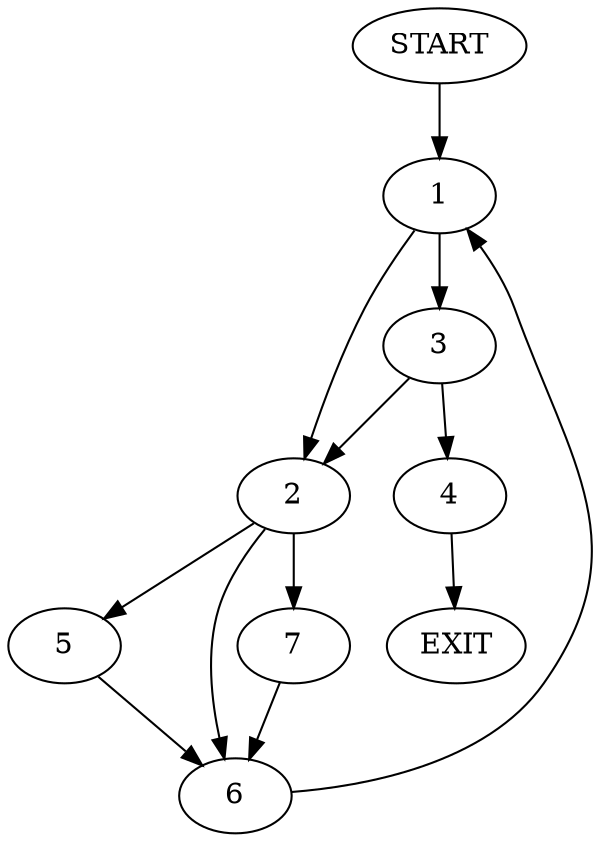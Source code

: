 digraph {
0 [label="START"]
8 [label="EXIT"]
0 -> 1
1 -> 2
1 -> 3
3 -> 2
3 -> 4
2 -> 5
2 -> 6
2 -> 7
4 -> 8
5 -> 6
6 -> 1
7 -> 6
}
